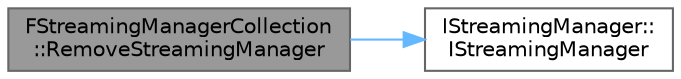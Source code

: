 digraph "FStreamingManagerCollection::RemoveStreamingManager"
{
 // INTERACTIVE_SVG=YES
 // LATEX_PDF_SIZE
  bgcolor="transparent";
  edge [fontname=Helvetica,fontsize=10,labelfontname=Helvetica,labelfontsize=10];
  node [fontname=Helvetica,fontsize=10,shape=box,height=0.2,width=0.4];
  rankdir="LR";
  Node1 [id="Node000001",label="FStreamingManagerCollection\l::RemoveStreamingManager",height=0.2,width=0.4,color="gray40", fillcolor="grey60", style="filled", fontcolor="black",tooltip="Removes a streaming manager from the array of managers to route function calls to."];
  Node1 -> Node2 [id="edge1_Node000001_Node000002",color="steelblue1",style="solid",tooltip=" "];
  Node2 [id="Node000002",label="IStreamingManager::\lIStreamingManager",height=0.2,width=0.4,color="grey40", fillcolor="white", style="filled",URL="$d7/dca/structIStreamingManager.html#a7c21ba1b929feb936ae656d0192b57e0",tooltip=" "];
}
